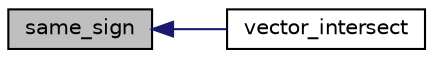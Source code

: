 digraph G
{
  edge [fontname="Helvetica",fontsize="10",labelfontname="Helvetica",labelfontsize="10"];
  node [fontname="Helvetica",fontsize="10",shape=record];
  rankdir=LR;
  Node1 [label="same_sign",height=0.2,width=0.4,color="black", fillcolor="grey75", style="filled" fontcolor="black"];
  Node1 -> Node2 [dir=back,color="midnightblue",fontsize="10",style="solid",fontname="Helvetica"];
  Node2 [label="vector_intersect",height=0.2,width=0.4,color="black", fillcolor="white", style="filled",URL="$n__3d_8c.html#a61d2ec4fbcdef8a4e1bd1cbc8f36f827",tooltip="Compute if two vectors are intersecting or not."];
}
